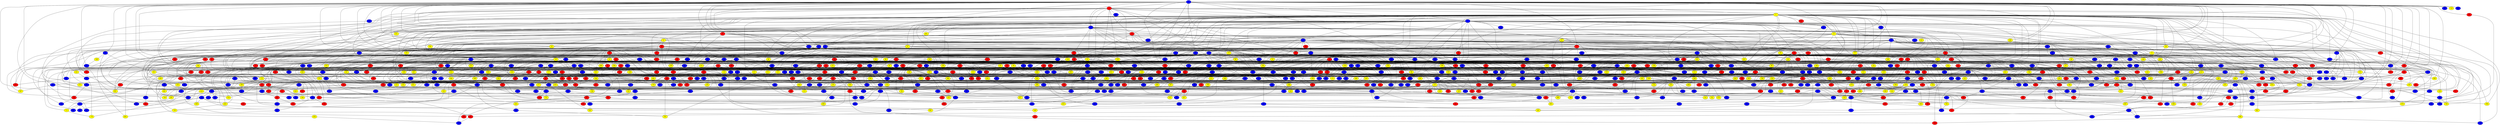graph {
0 [style = filled fillcolor = blue];
1 [style = filled fillcolor = red];
2 [style = filled fillcolor = yellow];
3 [style = filled fillcolor = blue];
4 [style = filled fillcolor = blue];
5 [style = filled fillcolor = blue];
6 [style = filled fillcolor = blue];
7 [style = filled fillcolor = red];
8 [style = filled fillcolor = red];
9 [style = filled fillcolor = yellow];
10 [style = filled fillcolor = red];
11 [style = filled fillcolor = yellow];
12 [style = filled fillcolor = yellow];
13 [style = filled fillcolor = yellow];
14 [style = filled fillcolor = yellow];
15 [style = filled fillcolor = red];
16 [style = filled fillcolor = yellow];
17 [style = filled fillcolor = red];
18 [style = filled fillcolor = blue];
19 [style = filled fillcolor = blue];
20 [style = filled fillcolor = blue];
21 [style = filled fillcolor = yellow];
22 [style = filled fillcolor = blue];
23 [style = filled fillcolor = yellow];
24 [style = filled fillcolor = yellow];
25 [style = filled fillcolor = yellow];
26 [style = filled fillcolor = blue];
27 [style = filled fillcolor = blue];
28 [style = filled fillcolor = red];
29 [style = filled fillcolor = blue];
30 [style = filled fillcolor = blue];
31 [style = filled fillcolor = yellow];
32 [style = filled fillcolor = yellow];
33 [style = filled fillcolor = blue];
34 [style = filled fillcolor = red];
35 [style = filled fillcolor = blue];
36 [style = filled fillcolor = yellow];
37 [style = filled fillcolor = red];
38 [style = filled fillcolor = yellow];
39 [style = filled fillcolor = blue];
40 [style = filled fillcolor = red];
41 [style = filled fillcolor = blue];
42 [style = filled fillcolor = blue];
43 [style = filled fillcolor = red];
44 [style = filled fillcolor = red];
45 [style = filled fillcolor = red];
46 [style = filled fillcolor = red];
47 [style = filled fillcolor = red];
48 [style = filled fillcolor = red];
49 [style = filled fillcolor = blue];
50 [style = filled fillcolor = yellow];
51 [style = filled fillcolor = blue];
52 [style = filled fillcolor = red];
53 [style = filled fillcolor = yellow];
54 [style = filled fillcolor = red];
55 [style = filled fillcolor = blue];
56 [style = filled fillcolor = blue];
57 [style = filled fillcolor = blue];
58 [style = filled fillcolor = red];
59 [style = filled fillcolor = yellow];
60 [style = filled fillcolor = yellow];
61 [style = filled fillcolor = yellow];
62 [style = filled fillcolor = red];
63 [style = filled fillcolor = blue];
64 [style = filled fillcolor = yellow];
65 [style = filled fillcolor = blue];
66 [style = filled fillcolor = blue];
67 [style = filled fillcolor = blue];
68 [style = filled fillcolor = blue];
69 [style = filled fillcolor = blue];
70 [style = filled fillcolor = red];
71 [style = filled fillcolor = blue];
72 [style = filled fillcolor = blue];
73 [style = filled fillcolor = red];
74 [style = filled fillcolor = blue];
75 [style = filled fillcolor = red];
76 [style = filled fillcolor = red];
77 [style = filled fillcolor = blue];
78 [style = filled fillcolor = red];
79 [style = filled fillcolor = red];
80 [style = filled fillcolor = yellow];
81 [style = filled fillcolor = blue];
82 [style = filled fillcolor = blue];
83 [style = filled fillcolor = blue];
84 [style = filled fillcolor = red];
85 [style = filled fillcolor = blue];
86 [style = filled fillcolor = yellow];
87 [style = filled fillcolor = red];
88 [style = filled fillcolor = yellow];
89 [style = filled fillcolor = blue];
90 [style = filled fillcolor = blue];
91 [style = filled fillcolor = blue];
92 [style = filled fillcolor = yellow];
93 [style = filled fillcolor = red];
94 [style = filled fillcolor = blue];
95 [style = filled fillcolor = yellow];
96 [style = filled fillcolor = blue];
97 [style = filled fillcolor = blue];
98 [style = filled fillcolor = red];
99 [style = filled fillcolor = yellow];
100 [style = filled fillcolor = blue];
101 [style = filled fillcolor = red];
102 [style = filled fillcolor = yellow];
103 [style = filled fillcolor = red];
104 [style = filled fillcolor = blue];
105 [style = filled fillcolor = red];
106 [style = filled fillcolor = yellow];
107 [style = filled fillcolor = yellow];
108 [style = filled fillcolor = red];
109 [style = filled fillcolor = red];
110 [style = filled fillcolor = red];
111 [style = filled fillcolor = red];
112 [style = filled fillcolor = red];
113 [style = filled fillcolor = blue];
114 [style = filled fillcolor = blue];
115 [style = filled fillcolor = red];
116 [style = filled fillcolor = yellow];
117 [style = filled fillcolor = red];
118 [style = filled fillcolor = blue];
119 [style = filled fillcolor = blue];
120 [style = filled fillcolor = yellow];
121 [style = filled fillcolor = yellow];
122 [style = filled fillcolor = blue];
123 [style = filled fillcolor = red];
124 [style = filled fillcolor = red];
125 [style = filled fillcolor = red];
126 [style = filled fillcolor = blue];
127 [style = filled fillcolor = yellow];
128 [style = filled fillcolor = yellow];
129 [style = filled fillcolor = red];
130 [style = filled fillcolor = blue];
131 [style = filled fillcolor = blue];
132 [style = filled fillcolor = blue];
133 [style = filled fillcolor = yellow];
134 [style = filled fillcolor = yellow];
135 [style = filled fillcolor = red];
136 [style = filled fillcolor = yellow];
137 [style = filled fillcolor = yellow];
138 [style = filled fillcolor = red];
139 [style = filled fillcolor = blue];
140 [style = filled fillcolor = blue];
141 [style = filled fillcolor = red];
142 [style = filled fillcolor = blue];
143 [style = filled fillcolor = yellow];
144 [style = filled fillcolor = blue];
145 [style = filled fillcolor = blue];
146 [style = filled fillcolor = blue];
147 [style = filled fillcolor = red];
148 [style = filled fillcolor = yellow];
149 [style = filled fillcolor = red];
150 [style = filled fillcolor = blue];
151 [style = filled fillcolor = red];
152 [style = filled fillcolor = red];
153 [style = filled fillcolor = yellow];
154 [style = filled fillcolor = blue];
155 [style = filled fillcolor = red];
156 [style = filled fillcolor = blue];
157 [style = filled fillcolor = yellow];
158 [style = filled fillcolor = blue];
159 [style = filled fillcolor = yellow];
160 [style = filled fillcolor = red];
161 [style = filled fillcolor = yellow];
162 [style = filled fillcolor = red];
163 [style = filled fillcolor = blue];
164 [style = filled fillcolor = yellow];
165 [style = filled fillcolor = blue];
166 [style = filled fillcolor = blue];
167 [style = filled fillcolor = red];
168 [style = filled fillcolor = red];
169 [style = filled fillcolor = blue];
170 [style = filled fillcolor = red];
171 [style = filled fillcolor = blue];
172 [style = filled fillcolor = yellow];
173 [style = filled fillcolor = red];
174 [style = filled fillcolor = red];
175 [style = filled fillcolor = blue];
176 [style = filled fillcolor = blue];
177 [style = filled fillcolor = blue];
178 [style = filled fillcolor = red];
179 [style = filled fillcolor = blue];
180 [style = filled fillcolor = blue];
181 [style = filled fillcolor = blue];
182 [style = filled fillcolor = red];
183 [style = filled fillcolor = yellow];
184 [style = filled fillcolor = blue];
185 [style = filled fillcolor = yellow];
186 [style = filled fillcolor = red];
187 [style = filled fillcolor = blue];
188 [style = filled fillcolor = red];
189 [style = filled fillcolor = blue];
190 [style = filled fillcolor = yellow];
191 [style = filled fillcolor = blue];
192 [style = filled fillcolor = red];
193 [style = filled fillcolor = red];
194 [style = filled fillcolor = yellow];
195 [style = filled fillcolor = blue];
196 [style = filled fillcolor = yellow];
197 [style = filled fillcolor = red];
198 [style = filled fillcolor = blue];
199 [style = filled fillcolor = blue];
200 [style = filled fillcolor = yellow];
201 [style = filled fillcolor = blue];
202 [style = filled fillcolor = blue];
203 [style = filled fillcolor = yellow];
204 [style = filled fillcolor = blue];
205 [style = filled fillcolor = blue];
206 [style = filled fillcolor = red];
207 [style = filled fillcolor = blue];
208 [style = filled fillcolor = yellow];
209 [style = filled fillcolor = yellow];
210 [style = filled fillcolor = blue];
211 [style = filled fillcolor = blue];
212 [style = filled fillcolor = red];
213 [style = filled fillcolor = red];
214 [style = filled fillcolor = yellow];
215 [style = filled fillcolor = yellow];
216 [style = filled fillcolor = blue];
217 [style = filled fillcolor = red];
218 [style = filled fillcolor = red];
219 [style = filled fillcolor = blue];
220 [style = filled fillcolor = blue];
221 [style = filled fillcolor = yellow];
222 [style = filled fillcolor = red];
223 [style = filled fillcolor = red];
224 [style = filled fillcolor = yellow];
225 [style = filled fillcolor = yellow];
226 [style = filled fillcolor = red];
227 [style = filled fillcolor = yellow];
228 [style = filled fillcolor = yellow];
229 [style = filled fillcolor = red];
230 [style = filled fillcolor = red];
231 [style = filled fillcolor = blue];
232 [style = filled fillcolor = red];
233 [style = filled fillcolor = yellow];
234 [style = filled fillcolor = blue];
235 [style = filled fillcolor = yellow];
236 [style = filled fillcolor = red];
237 [style = filled fillcolor = yellow];
238 [style = filled fillcolor = red];
239 [style = filled fillcolor = red];
240 [style = filled fillcolor = red];
241 [style = filled fillcolor = red];
242 [style = filled fillcolor = red];
243 [style = filled fillcolor = yellow];
244 [style = filled fillcolor = blue];
245 [style = filled fillcolor = red];
246 [style = filled fillcolor = yellow];
247 [style = filled fillcolor = blue];
248 [style = filled fillcolor = blue];
249 [style = filled fillcolor = yellow];
250 [style = filled fillcolor = blue];
251 [style = filled fillcolor = blue];
252 [style = filled fillcolor = yellow];
253 [style = filled fillcolor = blue];
254 [style = filled fillcolor = yellow];
255 [style = filled fillcolor = blue];
256 [style = filled fillcolor = blue];
257 [style = filled fillcolor = blue];
258 [style = filled fillcolor = blue];
259 [style = filled fillcolor = yellow];
260 [style = filled fillcolor = red];
261 [style = filled fillcolor = blue];
262 [style = filled fillcolor = yellow];
263 [style = filled fillcolor = blue];
264 [style = filled fillcolor = red];
265 [style = filled fillcolor = red];
266 [style = filled fillcolor = blue];
267 [style = filled fillcolor = yellow];
268 [style = filled fillcolor = yellow];
269 [style = filled fillcolor = red];
270 [style = filled fillcolor = red];
271 [style = filled fillcolor = yellow];
272 [style = filled fillcolor = blue];
273 [style = filled fillcolor = red];
274 [style = filled fillcolor = blue];
275 [style = filled fillcolor = blue];
276 [style = filled fillcolor = blue];
277 [style = filled fillcolor = yellow];
278 [style = filled fillcolor = blue];
279 [style = filled fillcolor = red];
280 [style = filled fillcolor = blue];
281 [style = filled fillcolor = red];
282 [style = filled fillcolor = blue];
283 [style = filled fillcolor = blue];
284 [style = filled fillcolor = blue];
285 [style = filled fillcolor = blue];
286 [style = filled fillcolor = blue];
287 [style = filled fillcolor = yellow];
288 [style = filled fillcolor = red];
289 [style = filled fillcolor = yellow];
290 [style = filled fillcolor = blue];
291 [style = filled fillcolor = blue];
292 [style = filled fillcolor = blue];
293 [style = filled fillcolor = blue];
294 [style = filled fillcolor = blue];
295 [style = filled fillcolor = blue];
296 [style = filled fillcolor = yellow];
297 [style = filled fillcolor = yellow];
298 [style = filled fillcolor = blue];
299 [style = filled fillcolor = yellow];
300 [style = filled fillcolor = blue];
301 [style = filled fillcolor = red];
302 [style = filled fillcolor = blue];
303 [style = filled fillcolor = red];
304 [style = filled fillcolor = blue];
305 [style = filled fillcolor = red];
306 [style = filled fillcolor = yellow];
307 [style = filled fillcolor = blue];
308 [style = filled fillcolor = blue];
309 [style = filled fillcolor = yellow];
310 [style = filled fillcolor = red];
311 [style = filled fillcolor = yellow];
312 [style = filled fillcolor = yellow];
313 [style = filled fillcolor = blue];
314 [style = filled fillcolor = red];
315 [style = filled fillcolor = red];
316 [style = filled fillcolor = blue];
317 [style = filled fillcolor = red];
318 [style = filled fillcolor = blue];
319 [style = filled fillcolor = yellow];
320 [style = filled fillcolor = red];
321 [style = filled fillcolor = red];
322 [style = filled fillcolor = yellow];
323 [style = filled fillcolor = blue];
324 [style = filled fillcolor = blue];
325 [style = filled fillcolor = yellow];
326 [style = filled fillcolor = blue];
327 [style = filled fillcolor = red];
328 [style = filled fillcolor = red];
329 [style = filled fillcolor = yellow];
330 [style = filled fillcolor = blue];
331 [style = filled fillcolor = yellow];
332 [style = filled fillcolor = blue];
333 [style = filled fillcolor = red];
334 [style = filled fillcolor = blue];
335 [style = filled fillcolor = blue];
336 [style = filled fillcolor = yellow];
337 [style = filled fillcolor = yellow];
338 [style = filled fillcolor = yellow];
339 [style = filled fillcolor = blue];
340 [style = filled fillcolor = blue];
341 [style = filled fillcolor = red];
342 [style = filled fillcolor = blue];
343 [style = filled fillcolor = red];
344 [style = filled fillcolor = blue];
345 [style = filled fillcolor = red];
346 [style = filled fillcolor = yellow];
347 [style = filled fillcolor = yellow];
348 [style = filled fillcolor = blue];
349 [style = filled fillcolor = yellow];
350 [style = filled fillcolor = red];
351 [style = filled fillcolor = red];
352 [style = filled fillcolor = blue];
353 [style = filled fillcolor = yellow];
354 [style = filled fillcolor = blue];
355 [style = filled fillcolor = red];
356 [style = filled fillcolor = red];
357 [style = filled fillcolor = red];
358 [style = filled fillcolor = yellow];
359 [style = filled fillcolor = yellow];
360 [style = filled fillcolor = red];
361 [style = filled fillcolor = blue];
362 [style = filled fillcolor = red];
363 [style = filled fillcolor = yellow];
364 [style = filled fillcolor = yellow];
365 [style = filled fillcolor = red];
366 [style = filled fillcolor = yellow];
367 [style = filled fillcolor = red];
368 [style = filled fillcolor = red];
369 [style = filled fillcolor = blue];
370 [style = filled fillcolor = red];
371 [style = filled fillcolor = blue];
372 [style = filled fillcolor = blue];
373 [style = filled fillcolor = yellow];
374 [style = filled fillcolor = blue];
375 [style = filled fillcolor = blue];
376 [style = filled fillcolor = red];
377 [style = filled fillcolor = yellow];
378 [style = filled fillcolor = blue];
379 [style = filled fillcolor = yellow];
380 [style = filled fillcolor = blue];
381 [style = filled fillcolor = blue];
382 [style = filled fillcolor = red];
383 [style = filled fillcolor = blue];
384 [style = filled fillcolor = blue];
385 [style = filled fillcolor = blue];
386 [style = filled fillcolor = blue];
387 [style = filled fillcolor = blue];
388 [style = filled fillcolor = blue];
389 [style = filled fillcolor = blue];
390 [style = filled fillcolor = blue];
391 [style = filled fillcolor = blue];
392 [style = filled fillcolor = blue];
393 [style = filled fillcolor = red];
394 [style = filled fillcolor = red];
395 [style = filled fillcolor = blue];
396 [style = filled fillcolor = yellow];
397 [style = filled fillcolor = blue];
398 [style = filled fillcolor = red];
399 [style = filled fillcolor = yellow];
400 [style = filled fillcolor = yellow];
401 [style = filled fillcolor = red];
402 [style = filled fillcolor = blue];
403 [style = filled fillcolor = red];
404 [style = filled fillcolor = yellow];
405 [style = filled fillcolor = yellow];
406 [style = filled fillcolor = blue];
407 [style = filled fillcolor = blue];
408 [style = filled fillcolor = yellow];
409 [style = filled fillcolor = blue];
410 [style = filled fillcolor = yellow];
411 [style = filled fillcolor = blue];
412 [style = filled fillcolor = blue];
413 [style = filled fillcolor = blue];
414 [style = filled fillcolor = red];
415 [style = filled fillcolor = red];
416 [style = filled fillcolor = yellow];
417 [style = filled fillcolor = blue];
418 [style = filled fillcolor = yellow];
419 [style = filled fillcolor = red];
420 [style = filled fillcolor = red];
421 [style = filled fillcolor = red];
422 [style = filled fillcolor = yellow];
423 [style = filled fillcolor = yellow];
424 [style = filled fillcolor = red];
425 [style = filled fillcolor = blue];
426 [style = filled fillcolor = blue];
427 [style = filled fillcolor = red];
428 [style = filled fillcolor = yellow];
429 [style = filled fillcolor = blue];
430 [style = filled fillcolor = yellow];
431 [style = filled fillcolor = blue];
432 [style = filled fillcolor = blue];
433 [style = filled fillcolor = blue];
434 [style = filled fillcolor = blue];
435 [style = filled fillcolor = blue];
436 [style = filled fillcolor = blue];
437 [style = filled fillcolor = blue];
438 [style = filled fillcolor = red];
439 [style = filled fillcolor = yellow];
440 [style = filled fillcolor = yellow];
441 [style = filled fillcolor = red];
442 [style = filled fillcolor = red];
443 [style = filled fillcolor = yellow];
444 [style = filled fillcolor = blue];
445 [style = filled fillcolor = red];
446 [style = filled fillcolor = blue];
447 [style = filled fillcolor = blue];
448 [style = filled fillcolor = blue];
449 [style = filled fillcolor = red];
450 [style = filled fillcolor = blue];
451 [style = filled fillcolor = red];
452 [style = filled fillcolor = yellow];
453 [style = filled fillcolor = blue];
454 [style = filled fillcolor = red];
455 [style = filled fillcolor = blue];
456 [style = filled fillcolor = red];
457 [style = filled fillcolor = blue];
458 [style = filled fillcolor = red];
459 [style = filled fillcolor = blue];
460 [style = filled fillcolor = red];
461 [style = filled fillcolor = blue];
462 [style = filled fillcolor = yellow];
463 [style = filled fillcolor = red];
464 [style = filled fillcolor = blue];
465 [style = filled fillcolor = red];
466 [style = filled fillcolor = yellow];
467 [style = filled fillcolor = blue];
468 [style = filled fillcolor = yellow];
469 [style = filled fillcolor = blue];
470 [style = filled fillcolor = blue];
471 [style = filled fillcolor = blue];
472 [style = filled fillcolor = blue];
473 [style = filled fillcolor = yellow];
474 [style = filled fillcolor = blue];
475 [style = filled fillcolor = yellow];
476 [style = filled fillcolor = blue];
477 [style = filled fillcolor = yellow];
478 [style = filled fillcolor = blue];
479 [style = filled fillcolor = blue];
480 [style = filled fillcolor = blue];
481 [style = filled fillcolor = blue];
482 [style = filled fillcolor = blue];
483 [style = filled fillcolor = blue];
484 [style = filled fillcolor = yellow];
485 [style = filled fillcolor = yellow];
486 [style = filled fillcolor = blue];
487 [style = filled fillcolor = blue];
488 [style = filled fillcolor = yellow];
489 [style = filled fillcolor = blue];
490 [style = filled fillcolor = blue];
491 [style = filled fillcolor = yellow];
492 [style = filled fillcolor = blue];
493 [style = filled fillcolor = blue];
494 [style = filled fillcolor = blue];
495 [style = filled fillcolor = blue];
496 [style = filled fillcolor = red];
497 [style = filled fillcolor = blue];
498 [style = filled fillcolor = blue];
499 [style = filled fillcolor = yellow];
500 [style = filled fillcolor = yellow];
501 [style = filled fillcolor = red];
502 [style = filled fillcolor = blue];
503 [style = filled fillcolor = yellow];
504 [style = filled fillcolor = blue];
505 [style = filled fillcolor = blue];
506 [style = filled fillcolor = red];
507 [style = filled fillcolor = blue];
508 [style = filled fillcolor = yellow];
509 [style = filled fillcolor = blue];
510 [style = filled fillcolor = yellow];
511 [style = filled fillcolor = red];
512 [style = filled fillcolor = yellow];
513 [style = filled fillcolor = yellow];
514 [style = filled fillcolor = yellow];
515 [style = filled fillcolor = yellow];
516 [style = filled fillcolor = blue];
517 [style = filled fillcolor = blue];
518 [style = filled fillcolor = blue];
519 [style = filled fillcolor = yellow];
520 [style = filled fillcolor = yellow];
521 [style = filled fillcolor = blue];
522 [style = filled fillcolor = blue];
523 [style = filled fillcolor = yellow];
524 [style = filled fillcolor = red];
525 [style = filled fillcolor = blue];
526 [style = filled fillcolor = blue];
527 [style = filled fillcolor = blue];
528 [style = filled fillcolor = blue];
529 [style = filled fillcolor = yellow];
530 [style = filled fillcolor = yellow];
531 [style = filled fillcolor = blue];
532 [style = filled fillcolor = yellow];
533 [style = filled fillcolor = red];
534 [style = filled fillcolor = red];
535 [style = filled fillcolor = yellow];
536 [style = filled fillcolor = yellow];
537 [style = filled fillcolor = blue];
538 [style = filled fillcolor = red];
539 [style = filled fillcolor = yellow];
540 [style = filled fillcolor = blue];
541 [style = filled fillcolor = blue];
542 [style = filled fillcolor = red];
543 [style = filled fillcolor = red];
544 [style = filled fillcolor = yellow];
545 [style = filled fillcolor = yellow];
546 [style = filled fillcolor = red];
547 [style = filled fillcolor = red];
548 [style = filled fillcolor = blue];
549 [style = filled fillcolor = yellow];
550 [style = filled fillcolor = blue];
551 [style = filled fillcolor = yellow];
552 [style = filled fillcolor = yellow];
553 [style = filled fillcolor = blue];
554 [style = filled fillcolor = blue];
555 [style = filled fillcolor = blue];
556 [style = filled fillcolor = blue];
557 [style = filled fillcolor = red];
558 [style = filled fillcolor = blue];
559 [style = filled fillcolor = red];
560 [style = filled fillcolor = blue];
561 [style = filled fillcolor = blue];
562 [style = filled fillcolor = red];
563 [style = filled fillcolor = blue];
564 [style = filled fillcolor = blue];
565 [style = filled fillcolor = yellow];
566 [style = filled fillcolor = blue];
567 [style = filled fillcolor = red];
568 [style = filled fillcolor = blue];
569 [style = filled fillcolor = yellow];
570 [style = filled fillcolor = blue];
571 [style = filled fillcolor = blue];
572 [style = filled fillcolor = blue];
573 [style = filled fillcolor = yellow];
574 [style = filled fillcolor = yellow];
575 [style = filled fillcolor = blue];
576 [style = filled fillcolor = yellow];
577 [style = filled fillcolor = blue];
578 [style = filled fillcolor = blue];
579 [style = filled fillcolor = red];
580 [style = filled fillcolor = blue];
581 [style = filled fillcolor = blue];
582 [style = filled fillcolor = blue];
583 [style = filled fillcolor = blue];
584 [style = filled fillcolor = blue];
585 [style = filled fillcolor = blue];
586 [style = filled fillcolor = red];
587 [style = filled fillcolor = yellow];
588 [style = filled fillcolor = blue];
589 [style = filled fillcolor = yellow];
590 [style = filled fillcolor = blue];
591 [style = filled fillcolor = red];
592 [style = filled fillcolor = red];
593 [style = filled fillcolor = blue];
594 [style = filled fillcolor = yellow];
595 [style = filled fillcolor = red];
596 [style = filled fillcolor = red];
597 [style = filled fillcolor = red];
598 [style = filled fillcolor = blue];
599 [style = filled fillcolor = blue];
600 [style = filled fillcolor = blue];
601 [style = filled fillcolor = red];
602 [style = filled fillcolor = blue];
603 [style = filled fillcolor = red];
604 [style = filled fillcolor = blue];
605 [style = filled fillcolor = blue];
606 [style = filled fillcolor = red];
607 [style = filled fillcolor = yellow];
608 [style = filled fillcolor = blue];
609 [style = filled fillcolor = yellow];
610 [style = filled fillcolor = yellow];
611 [style = filled fillcolor = blue];
612 [style = filled fillcolor = yellow];
613 [style = filled fillcolor = blue];
614 [style = filled fillcolor = blue];
615 [style = filled fillcolor = blue];
616 [style = filled fillcolor = red];
617 [style = filled fillcolor = blue];
618 [style = filled fillcolor = blue];
619 [style = filled fillcolor = blue];
620 [style = filled fillcolor = red];
621 [style = filled fillcolor = blue];
622 [style = filled fillcolor = yellow];
623 [style = filled fillcolor = blue];
624 [style = filled fillcolor = blue];
625 [style = filled fillcolor = red];
626 [style = filled fillcolor = yellow];
627 [style = filled fillcolor = red];
628 [style = filled fillcolor = yellow];
629 [style = filled fillcolor = blue];
630 [style = filled fillcolor = red];
631 [style = filled fillcolor = yellow];
632 [style = filled fillcolor = blue];
633 [style = filled fillcolor = yellow];
634 [style = filled fillcolor = red];
635 [style = filled fillcolor = red];
636 [style = filled fillcolor = blue];
637 [style = filled fillcolor = yellow];
638 [style = filled fillcolor = red];
639 [style = filled fillcolor = blue];
640 [style = filled fillcolor = yellow];
641 [style = filled fillcolor = red];
642 [style = filled fillcolor = blue];
643 [style = filled fillcolor = red];
644 [style = filled fillcolor = blue];
645 [style = filled fillcolor = yellow];
646 [style = filled fillcolor = red];
647 [style = filled fillcolor = red];
648 [style = filled fillcolor = yellow];
649 [style = filled fillcolor = blue];
650 [style = filled fillcolor = yellow];
651 [style = filled fillcolor = red];
652 [style = filled fillcolor = blue];
653 [style = filled fillcolor = blue];
654 [style = filled fillcolor = yellow];
655 [style = filled fillcolor = blue];
656 [style = filled fillcolor = red];
657 [style = filled fillcolor = yellow];
658 [style = filled fillcolor = blue];
659 [style = filled fillcolor = red];
660 [style = filled fillcolor = blue];
661 [style = filled fillcolor = blue];
662 [style = filled fillcolor = yellow];
663 [style = filled fillcolor = red];
664 [style = filled fillcolor = blue];
665 [style = filled fillcolor = blue];
666 [style = filled fillcolor = blue];
667 [style = filled fillcolor = blue];
668 [style = filled fillcolor = yellow];
669 [style = filled fillcolor = blue];
670 [style = filled fillcolor = yellow];
671 [style = filled fillcolor = blue];
672 [style = filled fillcolor = yellow];
673 [style = filled fillcolor = blue];
674 [style = filled fillcolor = blue];
675 [style = filled fillcolor = red];
676 [style = filled fillcolor = yellow];
677 [style = filled fillcolor = blue];
678 [style = filled fillcolor = red];
679 [style = filled fillcolor = yellow];
680 [style = filled fillcolor = red];
681 [style = filled fillcolor = red];
682 [style = filled fillcolor = yellow];
683 [style = filled fillcolor = red];
684 [style = filled fillcolor = blue];
685 [style = filled fillcolor = red];
686 [style = filled fillcolor = yellow];
687 [style = filled fillcolor = blue];
688 [style = filled fillcolor = red];
689 [style = filled fillcolor = red];
690 [style = filled fillcolor = red];
691 [style = filled fillcolor = yellow];
692 [style = filled fillcolor = yellow];
693 [style = filled fillcolor = red];
694 [style = filled fillcolor = blue];
695 [style = filled fillcolor = blue];
696 [style = filled fillcolor = blue];
697 [style = filled fillcolor = blue];
698 [style = filled fillcolor = yellow];
699 [style = filled fillcolor = red];
700 [style = filled fillcolor = yellow];
701 [style = filled fillcolor = yellow];
702 [style = filled fillcolor = blue];
703 [style = filled fillcolor = blue];
704 [style = filled fillcolor = red];
705 [style = filled fillcolor = red];
706 [style = filled fillcolor = yellow];
707 [style = filled fillcolor = red];
708 [style = filled fillcolor = red];
709 [style = filled fillcolor = yellow];
710 [style = filled fillcolor = red];
711 [style = filled fillcolor = blue];
712 [style = filled fillcolor = blue];
713 [style = filled fillcolor = red];
714 [style = filled fillcolor = blue];
715 [style = filled fillcolor = yellow];
716 [style = filled fillcolor = blue];
717 [style = filled fillcolor = red];
718 [style = filled fillcolor = blue];
719 [style = filled fillcolor = yellow];
720 [style = filled fillcolor = red];
721 [style = filled fillcolor = blue];
722 [style = filled fillcolor = red];
723 [style = filled fillcolor = red];
724 [style = filled fillcolor = blue];
725 [style = filled fillcolor = yellow];
726 [style = filled fillcolor = blue];
727 [style = filled fillcolor = blue];
728 [style = filled fillcolor = red];
729 [style = filled fillcolor = blue];
730 [style = filled fillcolor = yellow];
731 [style = filled fillcolor = blue];
732 [style = filled fillcolor = blue];
733 [style = filled fillcolor = yellow];
734 [style = filled fillcolor = blue];
735 [style = filled fillcolor = blue];
736 [style = filled fillcolor = blue];
737 [style = filled fillcolor = blue];
738 [style = filled fillcolor = blue];
739 [style = filled fillcolor = yellow];
740 [style = filled fillcolor = yellow];
741 [style = filled fillcolor = blue];
742 [style = filled fillcolor = blue];
743 [style = filled fillcolor = blue];
744 [style = filled fillcolor = red];
745 [style = filled fillcolor = blue];
746 [style = filled fillcolor = blue];
747 [style = filled fillcolor = yellow];
748 [style = filled fillcolor = blue];
749 [style = filled fillcolor = yellow];
750 [style = filled fillcolor = red];
751 [style = filled fillcolor = blue];
752 [style = filled fillcolor = yellow];
753 [style = filled fillcolor = red];
754 [style = filled fillcolor = blue];
755 [style = filled fillcolor = yellow];
756 [style = filled fillcolor = blue];
757 [style = filled fillcolor = blue];
758 [style = filled fillcolor = blue];
759 [style = filled fillcolor = red];
760 [style = filled fillcolor = blue];
761 [style = filled fillcolor = red];
762 [style = filled fillcolor = yellow];
763 [style = filled fillcolor = blue];
764 [style = filled fillcolor = blue];
765 [style = filled fillcolor = yellow];
766 [style = filled fillcolor = blue];
767 [style = filled fillcolor = red];
768 [style = filled fillcolor = yellow];
769 [style = filled fillcolor = yellow];
770 [style = filled fillcolor = yellow];
771 [style = filled fillcolor = yellow];
772 [style = filled fillcolor = yellow];
773 [style = filled fillcolor = blue];
774 [style = filled fillcolor = red];
775 [style = filled fillcolor = blue];
776 [style = filled fillcolor = yellow];
777 [style = filled fillcolor = red];
778 [style = filled fillcolor = blue];
779 [style = filled fillcolor = red];
780 [style = filled fillcolor = yellow];
781 [style = filled fillcolor = yellow];
782 [style = filled fillcolor = red];
783 [style = filled fillcolor = red];
784 [style = filled fillcolor = red];
785 [style = filled fillcolor = yellow];
786 [style = filled fillcolor = yellow];
787 [style = filled fillcolor = red];
788 [style = filled fillcolor = yellow];
789 [style = filled fillcolor = yellow];
790 [style = filled fillcolor = red];
791 [style = filled fillcolor = red];
792 [style = filled fillcolor = red];
793 [style = filled fillcolor = blue];
794 [style = filled fillcolor = red];
795 [style = filled fillcolor = blue];
796 [style = filled fillcolor = blue];
797 [style = filled fillcolor = blue];
798 [style = filled fillcolor = blue];
799 [style = filled fillcolor = yellow];
800 [style = filled fillcolor = red];
801 [style = filled fillcolor = yellow];
802 [style = filled fillcolor = yellow];
803 [style = filled fillcolor = yellow];
804 [style = filled fillcolor = red];
805 [style = filled fillcolor = blue];
806 [style = filled fillcolor = yellow];
807 [style = filled fillcolor = red];
808 [style = filled fillcolor = blue];
809 [style = filled fillcolor = yellow];
810 [style = filled fillcolor = yellow];
811 [style = filled fillcolor = red];
812 [style = filled fillcolor = blue];
813 [style = filled fillcolor = yellow];
814 [style = filled fillcolor = red];
815 [style = filled fillcolor = red];
816 [style = filled fillcolor = blue];
817 [style = filled fillcolor = red];
818 [style = filled fillcolor = blue];
819 [style = filled fillcolor = blue];
820 [style = filled fillcolor = yellow];
821 [style = filled fillcolor = yellow];
822 [style = filled fillcolor = blue];
823 [style = filled fillcolor = red];
824 [style = filled fillcolor = red];
825 [style = filled fillcolor = blue];
826 [style = filled fillcolor = blue];
827 [style = filled fillcolor = yellow];
828 [style = filled fillcolor = blue];
829 [style = filled fillcolor = blue];
830 [style = filled fillcolor = blue];
831 [style = filled fillcolor = blue];
832 [style = filled fillcolor = blue];
833 [style = filled fillcolor = blue];
834 [style = filled fillcolor = red];
835 [style = filled fillcolor = blue];
836 [style = filled fillcolor = blue];
837 [style = filled fillcolor = blue];
838 [style = filled fillcolor = yellow];
839 [style = filled fillcolor = red];
840 [style = filled fillcolor = blue];
841 [style = filled fillcolor = blue];
842 [style = filled fillcolor = red];
843 [style = filled fillcolor = blue];
844 [style = filled fillcolor = red];
0 -- 5;
0 -- 6;
0 -- 7;
0 -- 8;
0 -- 11;
0 -- 12;
0 -- 14;
0 -- 15;
0 -- 20;
0 -- 21;
0 -- 23;
0 -- 30;
0 -- 31;
0 -- 36;
0 -- 37;
0 -- 38;
0 -- 42;
0 -- 52;
0 -- 55;
0 -- 66;
0 -- 67;
0 -- 76;
0 -- 88;
0 -- 93;
0 -- 103;
0 -- 118;
0 -- 4;
0 -- 3;
0 -- 2;
0 -- 1;
0 -- 125;
0 -- 126;
0 -- 144;
0 -- 146;
0 -- 158;
0 -- 182;
0 -- 193;
0 -- 246;
0 -- 256;
0 -- 258;
0 -- 263;
0 -- 280;
0 -- 292;
0 -- 303;
0 -- 317;
0 -- 318;
0 -- 321;
0 -- 382;
0 -- 399;
0 -- 471;
0 -- 521;
0 -- 579;
0 -- 719;
0 -- 740;
0 -- 808;
0 -- 809;
1 -- 2;
1 -- 3;
1 -- 5;
1 -- 6;
1 -- 10;
1 -- 29;
1 -- 33;
1 -- 59;
1 -- 73;
1 -- 101;
1 -- 114;
1 -- 124;
1 -- 149;
1 -- 232;
1 -- 329;
1 -- 388;
1 -- 445;
1 -- 564;
1 -- 594;
1 -- 660;
1 -- 705;
1 -- 794;
1 -- 832;
2 -- 3;
2 -- 4;
2 -- 9;
2 -- 10;
2 -- 12;
2 -- 13;
2 -- 18;
2 -- 21;
2 -- 23;
2 -- 26;
2 -- 27;
2 -- 38;
2 -- 41;
2 -- 44;
2 -- 53;
2 -- 82;
2 -- 99;
2 -- 110;
2 -- 112;
2 -- 122;
2 -- 129;
2 -- 142;
2 -- 143;
2 -- 149;
2 -- 164;
2 -- 165;
2 -- 199;
2 -- 211;
2 -- 225;
2 -- 243;
2 -- 248;
2 -- 253;
2 -- 284;
2 -- 301;
2 -- 308;
2 -- 316;
2 -- 324;
2 -- 330;
2 -- 333;
2 -- 342;
2 -- 343;
2 -- 374;
2 -- 410;
2 -- 422;
2 -- 439;
2 -- 480;
2 -- 489;
2 -- 491;
2 -- 501;
2 -- 511;
2 -- 536;
2 -- 553;
2 -- 564;
2 -- 566;
2 -- 593;
2 -- 617;
2 -- 663;
2 -- 664;
2 -- 685;
2 -- 726;
2 -- 734;
2 -- 738;
2 -- 757;
2 -- 765;
2 -- 769;
2 -- 780;
2 -- 786;
2 -- 811;
2 -- 813;
3 -- 5;
3 -- 11;
3 -- 15;
3 -- 16;
3 -- 17;
3 -- 22;
3 -- 24;
3 -- 29;
3 -- 37;
3 -- 40;
3 -- 43;
3 -- 49;
3 -- 50;
3 -- 60;
3 -- 64;
3 -- 69;
3 -- 70;
3 -- 98;
3 -- 106;
3 -- 110;
3 -- 111;
3 -- 148;
3 -- 200;
3 -- 211;
3 -- 215;
3 -- 220;
3 -- 227;
3 -- 235;
3 -- 240;
3 -- 247;
3 -- 312;
3 -- 337;
3 -- 347;
3 -- 393;
3 -- 402;
3 -- 422;
3 -- 457;
3 -- 545;
3 -- 554;
3 -- 568;
3 -- 625;
3 -- 631;
3 -- 827;
3 -- 833;
3 -- 835;
4 -- 6;
4 -- 7;
4 -- 9;
4 -- 14;
4 -- 18;
4 -- 21;
4 -- 22;
4 -- 30;
4 -- 74;
4 -- 97;
4 -- 113;
4 -- 118;
4 -- 135;
4 -- 155;
4 -- 181;
4 -- 183;
4 -- 185;
4 -- 191;
4 -- 259;
4 -- 273;
4 -- 281;
4 -- 283;
4 -- 305;
4 -- 334;
4 -- 391;
4 -- 445;
4 -- 447;
4 -- 486;
4 -- 559;
4 -- 688;
4 -- 724;
4 -- 759;
4 -- 824;
4 -- 843;
5 -- 10;
5 -- 14;
5 -- 20;
5 -- 26;
5 -- 30;
5 -- 32;
5 -- 34;
5 -- 47;
5 -- 77;
5 -- 111;
5 -- 152;
5 -- 169;
5 -- 190;
5 -- 195;
5 -- 201;
5 -- 204;
5 -- 210;
5 -- 287;
5 -- 303;
5 -- 319;
5 -- 322;
5 -- 354;
5 -- 419;
5 -- 464;
5 -- 465;
5 -- 489;
5 -- 491;
5 -- 512;
5 -- 535;
5 -- 548;
5 -- 607;
5 -- 786;
6 -- 13;
6 -- 33;
6 -- 39;
6 -- 40;
6 -- 47;
6 -- 58;
6 -- 60;
6 -- 74;
6 -- 84;
6 -- 92;
6 -- 101;
6 -- 108;
6 -- 110;
6 -- 143;
6 -- 149;
6 -- 245;
6 -- 269;
6 -- 337;
6 -- 361;
6 -- 419;
6 -- 432;
6 -- 496;
6 -- 498;
6 -- 580;
6 -- 587;
6 -- 691;
6 -- 737;
6 -- 739;
6 -- 763;
7 -- 19;
7 -- 36;
7 -- 39;
7 -- 45;
7 -- 51;
7 -- 73;
7 -- 96;
7 -- 100;
7 -- 105;
7 -- 157;
7 -- 168;
7 -- 184;
7 -- 210;
7 -- 244;
7 -- 338;
7 -- 378;
7 -- 446;
7 -- 451;
7 -- 561;
7 -- 685;
8 -- 11;
8 -- 24;
8 -- 65;
8 -- 72;
8 -- 85;
8 -- 98;
8 -- 170;
8 -- 185;
8 -- 218;
8 -- 320;
8 -- 351;
8 -- 352;
8 -- 451;
8 -- 571;
8 -- 623;
8 -- 781;
8 -- 836;
9 -- 34;
9 -- 75;
9 -- 123;
9 -- 127;
9 -- 177;
9 -- 221;
9 -- 307;
9 -- 404;
9 -- 406;
9 -- 449;
9 -- 556;
9 -- 675;
9 -- 805;
10 -- 15;
10 -- 18;
10 -- 25;
10 -- 54;
10 -- 86;
10 -- 118;
10 -- 150;
10 -- 204;
10 -- 286;
10 -- 288;
10 -- 325;
10 -- 374;
10 -- 388;
10 -- 466;
10 -- 604;
11 -- 28;
11 -- 33;
11 -- 48;
11 -- 82;
11 -- 87;
11 -- 475;
11 -- 781;
11 -- 789;
12 -- 25;
12 -- 43;
12 -- 52;
12 -- 55;
12 -- 96;
12 -- 128;
12 -- 156;
12 -- 176;
12 -- 188;
12 -- 290;
12 -- 371;
12 -- 390;
12 -- 399;
12 -- 438;
12 -- 483;
12 -- 502;
12 -- 527;
12 -- 532;
12 -- 533;
12 -- 539;
12 -- 656;
13 -- 45;
13 -- 90;
13 -- 151;
13 -- 171;
13 -- 370;
13 -- 443;
13 -- 450;
13 -- 710;
13 -- 725;
13 -- 813;
14 -- 43;
14 -- 68;
14 -- 183;
14 -- 372;
14 -- 500;
14 -- 611;
14 -- 751;
14 -- 819;
15 -- 31;
15 -- 37;
15 -- 53;
15 -- 58;
15 -- 68;
15 -- 78;
15 -- 85;
15 -- 112;
15 -- 117;
15 -- 120;
15 -- 138;
15 -- 158;
15 -- 176;
15 -- 178;
15 -- 208;
15 -- 213;
15 -- 282;
15 -- 284;
15 -- 369;
15 -- 404;
15 -- 541;
15 -- 551;
15 -- 624;
15 -- 836;
16 -- 36;
16 -- 69;
16 -- 154;
16 -- 242;
16 -- 367;
17 -- 45;
17 -- 175;
17 -- 188;
17 -- 191;
17 -- 291;
17 -- 365;
17 -- 383;
17 -- 429;
17 -- 502;
17 -- 533;
17 -- 799;
18 -- 32;
18 -- 49;
18 -- 71;
18 -- 90;
18 -- 145;
18 -- 147;
18 -- 163;
18 -- 209;
18 -- 363;
18 -- 550;
18 -- 606;
18 -- 609;
18 -- 692;
18 -- 815;
19 -- 80;
19 -- 83;
19 -- 208;
19 -- 231;
19 -- 288;
19 -- 362;
19 -- 526;
19 -- 552;
19 -- 588;
19 -- 594;
19 -- 833;
20 -- 26;
20 -- 145;
20 -- 228;
20 -- 229;
20 -- 230;
20 -- 260;
20 -- 326;
20 -- 347;
20 -- 348;
20 -- 364;
20 -- 515;
20 -- 526;
20 -- 538;
20 -- 559;
20 -- 612;
20 -- 633;
20 -- 645;
21 -- 58;
21 -- 119;
21 -- 396;
21 -- 415;
21 -- 530;
21 -- 575;
21 -- 662;
21 -- 726;
21 -- 805;
22 -- 86;
22 -- 130;
22 -- 171;
22 -- 205;
22 -- 763;
23 -- 83;
23 -- 150;
23 -- 246;
23 -- 285;
23 -- 337;
23 -- 442;
23 -- 517;
23 -- 639;
23 -- 817;
24 -- 60;
24 -- 126;
24 -- 137;
24 -- 159;
24 -- 192;
24 -- 195;
24 -- 202;
24 -- 240;
24 -- 323;
24 -- 397;
24 -- 409;
24 -- 497;
24 -- 562;
24 -- 715;
24 -- 730;
25 -- 28;
25 -- 98;
25 -- 169;
25 -- 175;
25 -- 189;
25 -- 281;
25 -- 299;
25 -- 348;
25 -- 390;
25 -- 780;
25 -- 802;
26 -- 39;
26 -- 46;
26 -- 59;
26 -- 75;
26 -- 76;
26 -- 81;
26 -- 84;
26 -- 132;
26 -- 160;
26 -- 162;
26 -- 241;
26 -- 314;
26 -- 339;
26 -- 380;
26 -- 449;
26 -- 514;
26 -- 549;
26 -- 563;
26 -- 586;
26 -- 608;
26 -- 632;
26 -- 633;
26 -- 712;
26 -- 755;
26 -- 821;
27 -- 34;
27 -- 38;
27 -- 72;
27 -- 121;
27 -- 135;
27 -- 227;
27 -- 246;
27 -- 275;
27 -- 295;
27 -- 302;
27 -- 306;
27 -- 320;
27 -- 347;
27 -- 350;
27 -- 355;
27 -- 590;
27 -- 615;
27 -- 678;
27 -- 824;
28 -- 41;
28 -- 53;
28 -- 56;
28 -- 83;
28 -- 93;
28 -- 102;
28 -- 115;
28 -- 133;
28 -- 201;
28 -- 217;
28 -- 254;
28 -- 279;
28 -- 325;
28 -- 385;
28 -- 395;
28 -- 418;
28 -- 456;
28 -- 637;
28 -- 732;
28 -- 782;
28 -- 803;
29 -- 35;
29 -- 44;
29 -- 49;
29 -- 57;
29 -- 62;
29 -- 64;
29 -- 70;
29 -- 72;
29 -- 78;
29 -- 91;
29 -- 111;
29 -- 144;
29 -- 172;
29 -- 174;
29 -- 184;
29 -- 187;
29 -- 202;
29 -- 210;
29 -- 300;
29 -- 313;
29 -- 403;
29 -- 416;
29 -- 421;
29 -- 422;
29 -- 498;
29 -- 548;
29 -- 567;
29 -- 611;
29 -- 668;
29 -- 744;
29 -- 756;
30 -- 41;
30 -- 109;
30 -- 142;
30 -- 167;
30 -- 290;
30 -- 329;
30 -- 365;
30 -- 598;
30 -- 806;
31 -- 66;
31 -- 165;
31 -- 223;
31 -- 233;
31 -- 249;
31 -- 250;
31 -- 257;
31 -- 312;
31 -- 404;
32 -- 54;
32 -- 95;
32 -- 164;
32 -- 227;
32 -- 338;
32 -- 669;
32 -- 779;
32 -- 782;
33 -- 61;
33 -- 71;
33 -- 307;
33 -- 373;
33 -- 403;
33 -- 457;
33 -- 482;
33 -- 485;
33 -- 508;
33 -- 524;
33 -- 705;
33 -- 771;
34 -- 44;
34 -- 84;
34 -- 107;
34 -- 440;
34 -- 599;
34 -- 821;
35 -- 89;
35 -- 181;
35 -- 238;
35 -- 397;
35 -- 420;
35 -- 773;
35 -- 775;
35 -- 811;
36 -- 132;
36 -- 182;
36 -- 255;
36 -- 484;
36 -- 566;
36 -- 800;
37 -- 68;
37 -- 95;
37 -- 289;
37 -- 398;
37 -- 447;
37 -- 636;
37 -- 648;
38 -- 40;
38 -- 51;
38 -- 67;
38 -- 94;
38 -- 168;
38 -- 483;
38 -- 629;
38 -- 638;
38 -- 666;
40 -- 47;
40 -- 70;
40 -- 240;
40 -- 328;
40 -- 357;
40 -- 452;
40 -- 519;
40 -- 573;
40 -- 612;
41 -- 52;
41 -- 94;
41 -- 200;
41 -- 324;
41 -- 327;
41 -- 482;
41 -- 709;
41 -- 720;
41 -- 757;
42 -- 95;
42 -- 358;
42 -- 578;
43 -- 50;
43 -- 99;
43 -- 109;
43 -- 125;
43 -- 170;
43 -- 283;
43 -- 293;
43 -- 367;
43 -- 386;
43 -- 458;
43 -- 564;
43 -- 616;
43 -- 623;
43 -- 652;
43 -- 704;
43 -- 754;
43 -- 803;
44 -- 48;
44 -- 85;
44 -- 97;
44 -- 136;
44 -- 170;
44 -- 172;
44 -- 186;
44 -- 206;
44 -- 217;
44 -- 249;
44 -- 366;
44 -- 661;
44 -- 738;
44 -- 764;
45 -- 117;
45 -- 141;
45 -- 142;
45 -- 169;
45 -- 302;
45 -- 620;
46 -- 261;
46 -- 653;
46 -- 784;
47 -- 173;
47 -- 223;
47 -- 391;
48 -- 156;
48 -- 178;
48 -- 323;
48 -- 376;
49 -- 63;
49 -- 77;
49 -- 134;
49 -- 229;
49 -- 370;
49 -- 427;
49 -- 539;
49 -- 572;
49 -- 592;
50 -- 104;
50 -- 105;
50 -- 731;
50 -- 748;
50 -- 789;
51 -- 57;
51 -- 165;
51 -- 270;
51 -- 441;
51 -- 502;
51 -- 506;
51 -- 520;
51 -- 748;
52 -- 61;
52 -- 77;
52 -- 94;
52 -- 106;
52 -- 113;
52 -- 145;
52 -- 175;
52 -- 197;
52 -- 226;
52 -- 237;
52 -- 576;
52 -- 596;
52 -- 718;
52 -- 735;
53 -- 139;
53 -- 186;
53 -- 230;
53 -- 244;
53 -- 273;
53 -- 305;
53 -- 439;
53 -- 469;
54 -- 349;
54 -- 377;
54 -- 646;
54 -- 697;
55 -- 477;
55 -- 501;
55 -- 624;
56 -- 92;
56 -- 103;
56 -- 121;
56 -- 127;
56 -- 136;
56 -- 160;
56 -- 198;
56 -- 312;
56 -- 353;
56 -- 770;
57 -- 88;
57 -- 122;
57 -- 219;
57 -- 272;
57 -- 311;
57 -- 405;
57 -- 801;
58 -- 122;
58 -- 131;
58 -- 379;
58 -- 562;
58 -- 565;
59 -- 113;
59 -- 177;
59 -- 389;
59 -- 426;
59 -- 454;
59 -- 512;
60 -- 214;
60 -- 247;
60 -- 350;
60 -- 657;
60 -- 768;
61 -- 66;
61 -- 245;
61 -- 355;
61 -- 395;
61 -- 714;
62 -- 134;
62 -- 157;
62 -- 176;
62 -- 198;
62 -- 209;
62 -- 219;
62 -- 220;
62 -- 224;
62 -- 271;
62 -- 275;
62 -- 477;
62 -- 531;
62 -- 602;
62 -- 625;
62 -- 654;
62 -- 716;
63 -- 93;
63 -- 215;
63 -- 556;
63 -- 649;
63 -- 652;
63 -- 792;
63 -- 816;
64 -- 146;
65 -- 102;
65 -- 216;
65 -- 293;
65 -- 559;
65 -- 587;
65 -- 777;
65 -- 819;
66 -- 115;
66 -- 129;
66 -- 186;
66 -- 203;
66 -- 218;
66 -- 306;
66 -- 325;
66 -- 359;
66 -- 364;
66 -- 376;
66 -- 459;
66 -- 543;
66 -- 773;
67 -- 102;
67 -- 129;
67 -- 166;
67 -- 437;
67 -- 722;
68 -- 107;
68 -- 225;
68 -- 307;
68 -- 450;
68 -- 520;
68 -- 583;
68 -- 682;
68 -- 708;
68 -- 760;
69 -- 92;
69 -- 119;
69 -- 162;
69 -- 300;
69 -- 495;
69 -- 537;
69 -- 662;
69 -- 793;
70 -- 99;
70 -- 114;
70 -- 139;
70 -- 280;
70 -- 357;
70 -- 381;
70 -- 429;
70 -- 562;
71 -- 78;
71 -- 261;
71 -- 309;
71 -- 384;
71 -- 524;
71 -- 530;
71 -- 607;
71 -- 729;
72 -- 388;
72 -- 508;
73 -- 723;
73 -- 763;
74 -- 121;
74 -- 125;
74 -- 299;
74 -- 443;
74 -- 449;
74 -- 540;
74 -- 543;
75 -- 647;
76 -- 198;
76 -- 238;
76 -- 258;
76 -- 470;
76 -- 542;
76 -- 571;
76 -- 627;
77 -- 100;
77 -- 116;
77 -- 135;
77 -- 269;
77 -- 496;
77 -- 527;
77 -- 731;
78 -- 79;
78 -- 115;
78 -- 214;
78 -- 335;
78 -- 369;
79 -- 585;
79 -- 680;
80 -- 124;
80 -- 193;
80 -- 274;
80 -- 417;
80 -- 473;
80 -- 710;
80 -- 747;
80 -- 767;
81 -- 88;
81 -- 103;
81 -- 146;
81 -- 277;
81 -- 578;
81 -- 699;
81 -- 818;
82 -- 197;
82 -- 203;
82 -- 248;
82 -- 802;
83 -- 96;
83 -- 185;
83 -- 319;
83 -- 412;
83 -- 619;
83 -- 836;
84 -- 354;
84 -- 416;
84 -- 818;
85 -- 123;
85 -- 130;
85 -- 140;
85 -- 153;
85 -- 193;
85 -- 298;
85 -- 537;
86 -- 674;
87 -- 91;
87 -- 309;
88 -- 174;
88 -- 385;
88 -- 472;
88 -- 573;
89 -- 481;
89 -- 535;
89 -- 702;
90 -- 279;
90 -- 285;
90 -- 478;
90 -- 640;
90 -- 655;
90 -- 656;
90 -- 743;
90 -- 795;
91 -- 216;
91 -- 222;
91 -- 297;
91 -- 320;
91 -- 392;
91 -- 455;
91 -- 515;
91 -- 691;
91 -- 696;
91 -- 740;
91 -- 777;
92 -- 187;
92 -- 251;
92 -- 368;
92 -- 497;
92 -- 504;
92 -- 605;
94 -- 97;
94 -- 109;
94 -- 120;
94 -- 314;
94 -- 400;
94 -- 615;
94 -- 650;
94 -- 790;
95 -- 462;
96 -- 148;
96 -- 190;
96 -- 619;
96 -- 684;
97 -- 202;
97 -- 488;
98 -- 274;
98 -- 424;
98 -- 472;
98 -- 479;
98 -- 489;
98 -- 504;
98 -- 515;
99 -- 108;
99 -- 154;
99 -- 164;
99 -- 267;
99 -- 285;
99 -- 330;
99 -- 536;
99 -- 540;
99 -- 636;
99 -- 766;
99 -- 788;
99 -- 822;
100 -- 136;
100 -- 224;
100 -- 229;
100 -- 235;
100 -- 268;
100 -- 313;
100 -- 381;
100 -- 584;
100 -- 627;
100 -- 683;
100 -- 835;
101 -- 153;
101 -- 190;
101 -- 591;
102 -- 141;
102 -- 147;
102 -- 177;
102 -- 439;
102 -- 471;
102 -- 544;
102 -- 576;
102 -- 592;
103 -- 179;
103 -- 206;
103 -- 257;
103 -- 271;
103 -- 276;
103 -- 346;
103 -- 405;
103 -- 460;
103 -- 493;
103 -- 544;
103 -- 567;
103 -- 637;
103 -- 664;
103 -- 799;
104 -- 108;
104 -- 168;
104 -- 216;
104 -- 256;
104 -- 271;
104 -- 568;
104 -- 580;
105 -- 466;
106 -- 119;
106 -- 143;
106 -- 195;
106 -- 272;
106 -- 351;
106 -- 369;
106 -- 499;
106 -- 516;
106 -- 612;
106 -- 681;
106 -- 705;
106 -- 844;
107 -- 364;
107 -- 681;
107 -- 699;
107 -- 762;
108 -- 172;
108 -- 173;
109 -- 837;
110 -- 213;
110 -- 344;
110 -- 413;
110 -- 420;
110 -- 834;
111 -- 233;
111 -- 237;
112 -- 223;
113 -- 171;
114 -- 153;
114 -- 248;
114 -- 593;
114 -- 636;
114 -- 752;
114 -- 829;
115 -- 377;
115 -- 641;
115 -- 757;
116 -- 265;
116 -- 840;
117 -- 166;
117 -- 262;
117 -- 304;
117 -- 437;
117 -- 474;
117 -- 534;
118 -- 160;
118 -- 200;
118 -- 207;
119 -- 161;
119 -- 199;
119 -- 485;
120 -- 209;
120 -- 590;
120 -- 724;
120 -- 795;
121 -- 187;
121 -- 551;
122 -- 126;
122 -- 297;
122 -- 311;
122 -- 340;
122 -- 375;
122 -- 503;
122 -- 790;
123 -- 184;
124 -- 132;
124 -- 196;
124 -- 398;
124 -- 797;
125 -- 387;
126 -- 152;
126 -- 339;
126 -- 474;
127 -- 151;
127 -- 346;
127 -- 360;
128 -- 315;
128 -- 797;
129 -- 245;
129 -- 304;
129 -- 415;
130 -- 151;
130 -- 219;
130 -- 253;
130 -- 336;
130 -- 531;
131 -- 141;
131 -- 154;
131 -- 224;
131 -- 467;
131 -- 717;
131 -- 806;
132 -- 167;
132 -- 480;
132 -- 510;
133 -- 310;
133 -- 445;
134 -- 150;
134 -- 359;
135 -- 296;
135 -- 411;
135 -- 425;
135 -- 464;
135 -- 479;
135 -- 650;
135 -- 714;
135 -- 750;
135 -- 759;
136 -- 137;
136 -- 230;
136 -- 255;
136 -- 260;
136 -- 310;
136 -- 352;
136 -- 384;
136 -- 459;
136 -- 644;
136 -- 713;
137 -- 158;
137 -- 174;
137 -- 178;
137 -- 290;
137 -- 361;
137 -- 389;
137 -- 414;
137 -- 427;
137 -- 481;
137 -- 490;
137 -- 500;
137 -- 513;
137 -- 563;
137 -- 569;
137 -- 628;
137 -- 689;
138 -- 147;
138 -- 205;
138 -- 236;
138 -- 294;
138 -- 441;
138 -- 780;
139 -- 238;
139 -- 259;
139 -- 310;
139 -- 732;
139 -- 734;
139 -- 798;
140 -- 327;
140 -- 361;
140 -- 649;
141 -- 463;
141 -- 814;
142 -- 291;
142 -- 572;
143 -- 748;
144 -- 774;
144 -- 788;
145 -- 212;
145 -- 250;
146 -- 261;
146 -- 332;
146 -- 400;
147 -- 180;
147 -- 212;
147 -- 360;
147 -- 425;
147 -- 434;
147 -- 672;
148 -- 300;
148 -- 400;
148 -- 509;
149 -- 403;
149 -- 518;
149 -- 639;
149 -- 758;
149 -- 775;
150 -- 268;
150 -- 409;
150 -- 467;
150 -- 517;
150 -- 675;
151 -- 162;
151 -- 348;
152 -- 476;
153 -- 509;
153 -- 541;
153 -- 598;
153 -- 658;
153 -- 660;
154 -- 250;
154 -- 262;
154 -- 278;
154 -- 383;
154 -- 470;
154 -- 698;
155 -- 161;
155 -- 180;
155 -- 603;
156 -- 243;
156 -- 286;
156 -- 628;
156 -- 630;
156 -- 633;
156 -- 690;
156 -- 696;
157 -- 309;
157 -- 534;
157 -- 582;
157 -- 631;
157 -- 659;
157 -- 750;
158 -- 179;
158 -- 264;
158 -- 519;
158 -- 540;
158 -- 778;
159 -- 252;
159 -- 278;
159 -- 293;
159 -- 407;
159 -- 579;
159 -- 601;
160 -- 289;
160 -- 304;
160 -- 305;
160 -- 349;
161 -- 629;
161 -- 630;
162 -- 180;
162 -- 276;
162 -- 317;
162 -- 565;
162 -- 577;
162 -- 795;
163 -- 514;
163 -- 582;
164 -- 194;
164 -- 207;
164 -- 528;
164 -- 730;
167 -- 235;
167 -- 372;
167 -- 667;
169 -- 384;
170 -- 221;
171 -- 534;
171 -- 647;
172 -- 289;
172 -- 546;
172 -- 776;
173 -- 411;
174 -- 521;
174 -- 616;
174 -- 657;
174 -- 744;
175 -- 231;
175 -- 253;
175 -- 674;
176 -- 270;
177 -- 430;
177 -- 618;
178 -- 213;
178 -- 638;
179 -- 257;
179 -- 443;
179 -- 480;
179 -- 505;
179 -- 648;
179 -- 693;
180 -- 622;
181 -- 589;
183 -- 643;
183 -- 837;
184 -- 267;
184 -- 335;
184 -- 606;
185 -- 335;
186 -- 278;
186 -- 440;
187 -- 376;
187 -- 393;
187 -- 477;
187 -- 524;
187 -- 772;
188 -- 326;
189 -- 424;
189 -- 487;
189 -- 640;
190 -- 385;
191 -- 241;
191 -- 432;
191 -- 433;
192 -- 232;
192 -- 239;
192 -- 785;
192 -- 793;
193 -- 267;
193 -- 770;
194 -- 725;
194 -- 767;
194 -- 801;
195 -- 772;
195 -- 839;
196 -- 266;
196 -- 345;
196 -- 373;
196 -- 492;
196 -- 546;
196 -- 575;
197 -- 287;
197 -- 366;
197 -- 396;
197 -- 406;
197 -- 651;
197 -- 723;
197 -- 794;
198 -- 203;
198 -- 764;
198 -- 820;
199 -- 408;
199 -- 434;
199 -- 508;
199 -- 807;
201 -- 383;
202 -- 473;
202 -- 611;
203 -- 233;
203 -- 314;
203 -- 315;
203 -- 424;
203 -- 637;
203 -- 665;
204 -- 251;
204 -- 260;
204 -- 417;
204 -- 641;
205 -- 316;
205 -- 819;
206 -- 236;
206 -- 605;
206 -- 741;
206 -- 742;
206 -- 762;
206 -- 770;
207 -- 431;
207 -- 739;
208 -- 390;
208 -- 469;
208 -- 492;
210 -- 711;
210 -- 737;
210 -- 810;
210 -- 826;
211 -- 302;
211 -- 655;
211 -- 722;
212 -- 254;
213 -- 291;
213 -- 460;
214 -- 396;
216 -- 262;
216 -- 341;
216 -- 360;
217 -- 286;
217 -- 463;
217 -- 469;
217 -- 505;
217 -- 844;
218 -- 678;
218 -- 724;
220 -- 334;
220 -- 456;
220 -- 552;
221 -- 263;
221 -- 433;
221 -- 809;
222 -- 294;
222 -- 298;
223 -- 583;
224 -- 441;
224 -- 592;
224 -- 622;
225 -- 641;
227 -- 332;
227 -- 339;
227 -- 528;
227 -- 610;
227 -- 783;
228 -- 483;
229 -- 365;
229 -- 814;
230 -- 373;
230 -- 389;
230 -- 408;
231 -- 308;
231 -- 321;
231 -- 426;
231 -- 503;
231 -- 839;
234 -- 634;
235 -- 236;
235 -- 600;
235 -- 618;
238 -- 241;
238 -- 324;
238 -- 328;
238 -- 353;
238 -- 368;
238 -- 377;
238 -- 395;
238 -- 409;
238 -- 486;
238 -- 586;
238 -- 595;
239 -- 378;
239 -- 501;
239 -- 563;
240 -- 448;
240 -- 455;
240 -- 597;
240 -- 722;
241 -- 525;
241 -- 632;
242 -- 547;
243 -- 507;
243 -- 538;
243 -- 648;
244 -- 318;
244 -- 446;
244 -- 520;
244 -- 602;
244 -- 749;
245 -- 258;
246 -- 533;
247 -- 448;
248 -- 595;
249 -- 478;
249 -- 543;
250 -- 283;
250 -- 468;
251 -- 344;
251 -- 355;
252 -- 774;
252 -- 821;
252 -- 838;
253 -- 259;
253 -- 381;
253 -- 425;
253 -- 658;
253 -- 799;
254 -- 378;
254 -- 406;
254 -- 407;
254 -- 421;
254 -- 442;
254 -- 473;
254 -- 511;
255 -- 694;
255 -- 792;
257 -- 444;
257 -- 487;
257 -- 608;
257 -- 771;
258 -- 265;
258 -- 599;
258 -- 739;
259 -- 306;
259 -- 362;
259 -- 427;
259 -- 510;
259 -- 697;
260 -- 349;
260 -- 807;
261 -- 410;
261 -- 475;
262 -- 298;
262 -- 321;
263 -- 343;
263 -- 523;
263 -- 827;
264 -- 447;
264 -- 484;
264 -- 545;
265 -- 394;
265 -- 407;
266 -- 476;
267 -- 294;
267 -- 308;
267 -- 356;
267 -- 714;
268 -- 334;
268 -- 627;
268 -- 734;
268 -- 828;
269 -- 798;
270 -- 461;
270 -- 639;
270 -- 787;
272 -- 493;
273 -- 326;
273 -- 490;
273 -- 825;
273 -- 841;
274 -- 582;
274 -- 683;
274 -- 786;
277 -- 282;
278 -- 353;
278 -- 538;
279 -- 518;
279 -- 841;
280 -- 303;
281 -- 288;
281 -- 558;
281 -- 591;
281 -- 804;
282 -- 323;
282 -- 343;
282 -- 575;
284 -- 359;
284 -- 392;
284 -- 448;
284 -- 745;
285 -- 345;
285 -- 482;
285 -- 773;
287 -- 462;
287 -- 486;
287 -- 490;
287 -- 498;
287 -- 523;
289 -- 464;
290 -- 299;
290 -- 357;
290 -- 391;
290 -- 516;
290 -- 569;
290 -- 653;
290 -- 695;
290 -- 752;
291 -- 428;
291 -- 505;
293 -- 341;
293 -- 465;
294 -- 657;
294 -- 825;
295 -- 411;
295 -- 673;
296 -- 338;
296 -- 541;
300 -- 331;
300 -- 453;
300 -- 610;
302 -- 833;
304 -- 434;
305 -- 330;
305 -- 561;
307 -- 511;
307 -- 700;
308 -- 600;
309 -- 479;
309 -- 525;
309 -- 527;
310 -- 671;
310 -- 717;
310 -- 844;
312 -- 729;
313 -- 707;
314 -- 446;
317 -- 796;
318 -- 742;
319 -- 436;
319 -- 649;
319 -- 733;
320 -- 351;
320 -- 354;
320 -- 660;
320 -- 783;
321 -- 423;
321 -- 451;
321 -- 558;
321 -- 568;
321 -- 571;
322 -- 794;
324 -- 670;
325 -- 547;
325 -- 643;
326 -- 452;
327 -- 344;
328 -- 412;
328 -- 680;
328 -- 686;
329 -- 570;
329 -- 652;
329 -- 661;
329 -- 707;
329 -- 745;
333 -- 356;
333 -- 577;
334 -- 525;
334 -- 744;
337 -- 405;
337 -- 683;
338 -- 458;
338 -- 536;
338 -- 542;
341 -- 444;
341 -- 588;
341 -- 760;
341 -- 796;
342 -- 494;
344 -- 626;
345 -- 492;
346 -- 703;
347 -- 574;
347 -- 730;
347 -- 752;
348 -- 721;
349 -- 602;
352 -- 356;
352 -- 418;
352 -- 496;
352 -- 687;
352 -- 713;
353 -- 728;
354 -- 430;
354 -- 435;
354 -- 509;
354 -- 720;
354 -- 812;
355 -- 423;
356 -- 513;
356 -- 751;
356 -- 827;
357 -- 594;
357 -- 753;
357 -- 779;
357 -- 842;
358 -- 471;
359 -- 421;
360 -- 654;
361 -- 522;
362 -- 413;
363 -- 573;
363 -- 613;
364 -- 416;
364 -- 517;
365 -- 386;
365 -- 644;
368 -- 431;
368 -- 506;
368 -- 712;
370 -- 428;
370 -- 531;
372 -- 453;
372 -- 468;
377 -- 467;
378 -- 462;
378 -- 771;
380 -- 452;
380 -- 697;
382 -- 686;
385 -- 394;
385 -- 423;
385 -- 614;
386 -- 414;
389 -- 495;
389 -- 550;
389 -- 570;
389 -- 761;
390 -- 438;
390 -- 454;
391 -- 560;
391 -- 659;
391 -- 687;
391 -- 721;
391 -- 727;
391 -- 783;
392 -- 555;
392 -- 829;
393 -- 459;
393 -- 689;
395 -- 419;
396 -- 583;
396 -- 613;
396 -- 616;
396 -- 669;
396 -- 765;
397 -- 485;
398 -- 728;
400 -- 497;
400 -- 667;
401 -- 433;
401 -- 506;
401 -- 510;
402 -- 603;
402 -- 673;
405 -- 453;
405 -- 733;
407 -- 837;
409 -- 410;
409 -- 716;
410 -- 495;
410 -- 679;
411 -- 454;
411 -- 484;
411 -- 507;
413 -- 676;
416 -- 487;
416 -- 555;
416 -- 585;
416 -- 769;
416 -- 822;
418 -- 435;
418 -- 514;
420 -- 793;
421 -- 698;
423 -- 432;
425 -- 557;
425 -- 668;
427 -- 458;
427 -- 519;
427 -- 581;
428 -- 468;
428 -- 663;
430 -- 494;
431 -- 645;
432 -- 589;
433 -- 470;
434 -- 759;
436 -- 670;
443 -- 755;
445 -- 596;
445 -- 828;
446 -- 557;
446 -- 632;
447 -- 549;
447 -- 727;
448 -- 567;
448 -- 662;
449 -- 457;
449 -- 513;
451 -- 703;
452 -- 653;
456 -- 624;
457 -- 586;
458 -- 692;
461 -- 481;
461 -- 707;
465 -- 503;
468 -- 738;
468 -- 790;
469 -- 596;
470 -- 754;
473 -- 638;
477 -- 741;
478 -- 561;
481 -- 558;
481 -- 690;
481 -- 787;
483 -- 706;
483 -- 766;
485 -- 655;
485 -- 678;
488 -- 609;
488 -- 644;
489 -- 579;
490 -- 647;
492 -- 546;
493 -- 681;
493 -- 800;
494 -- 587;
494 -- 703;
496 -- 580;
496 -- 756;
497 -- 500;
501 -- 581;
501 -- 706;
503 -- 576;
503 -- 670;
504 -- 737;
504 -- 830;
507 -- 659;
507 -- 701;
508 -- 711;
508 -- 797;
512 -- 834;
516 -- 761;
517 -- 816;
517 -- 828;
520 -- 791;
521 -- 765;
522 -- 684;
522 -- 698;
525 -- 565;
528 -- 529;
528 -- 530;
528 -- 591;
528 -- 818;
530 -- 817;
531 -- 625;
533 -- 668;
534 -- 729;
535 -- 735;
536 -- 588;
538 -- 584;
538 -- 842;
539 -- 838;
542 -- 753;
545 -- 614;
546 -- 570;
547 -- 691;
548 -- 620;
549 -- 842;
553 -- 791;
555 -- 578;
555 -- 584;
557 -- 686;
558 -- 665;
559 -- 693;
560 -- 682;
562 -- 651;
562 -- 679;
562 -- 840;
564 -- 727;
564 -- 749;
565 -- 604;
566 -- 606;
566 -- 774;
567 -- 671;
568 -- 676;
570 -- 603;
570 -- 823;
571 -- 635;
571 -- 679;
572 -- 689;
572 -- 760;
573 -- 768;
577 -- 621;
578 -- 728;
580 -- 746;
582 -- 643;
582 -- 751;
585 -- 709;
586 -- 732;
588 -- 590;
588 -- 749;
589 -- 621;
595 -- 687;
598 -- 613;
598 -- 622;
599 -- 825;
600 -- 629;
606 -- 634;
612 -- 621;
614 -- 762;
616 -- 803;
617 -- 650;
618 -- 677;
618 -- 823;
619 -- 789;
619 -- 824;
620 -- 667;
621 -- 665;
621 -- 826;
623 -- 701;
626 -- 736;
640 -- 642;
640 -- 663;
640 -- 726;
642 -- 693;
647 -- 680;
647 -- 696;
647 -- 736;
657 -- 810;
659 -- 713;
662 -- 675;
662 -- 815;
663 -- 736;
666 -- 712;
674 -- 700;
675 -- 704;
685 -- 746;
687 -- 801;
689 -- 843;
696 -- 820;
697 -- 715;
697 -- 723;
697 -- 814;
700 -- 711;
700 -- 755;
700 -- 772;
705 -- 733;
708 -- 717;
712 -- 831;
723 -- 804;
725 -- 839;
731 -- 792;
732 -- 820;
734 -- 812;
735 -- 776;
740 -- 784;
744 -- 758;
755 -- 802;
755 -- 823;
757 -- 785;
759 -- 815;
765 -- 798;
766 -- 835;
771 -- 776;
782 -- 843;
789 -- 816;
800 -- 813;
}
